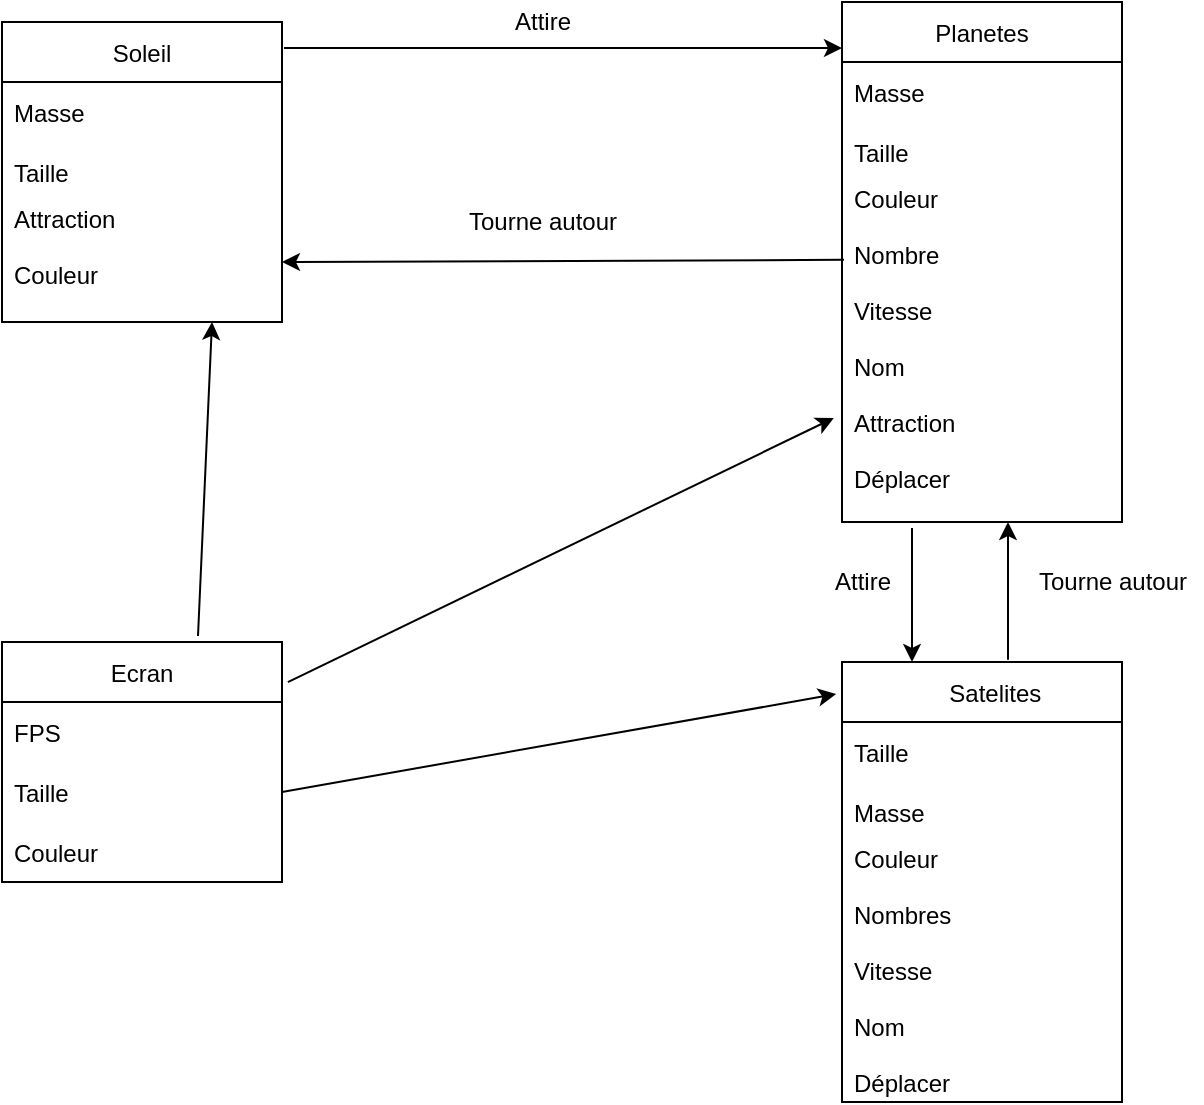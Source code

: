 <mxfile version="15.8.4" type="device"><diagram id="C5RBs43oDa-KdzZeNtuy" name="Page-1"><mxGraphModel dx="1102" dy="600" grid="1" gridSize="10" guides="1" tooltips="1" connect="1" arrows="1" fold="1" page="1" pageScale="1" pageWidth="827" pageHeight="1169" math="0" shadow="0"><root><mxCell id="WIyWlLk6GJQsqaUBKTNV-0"/><mxCell id="WIyWlLk6GJQsqaUBKTNV-1" parent="WIyWlLk6GJQsqaUBKTNV-0"/><mxCell id="8EzKJvdKp2YsNs4c8Ioc-4" value="Soleil" style="swimlane;fontStyle=0;childLayout=stackLayout;horizontal=1;startSize=30;horizontalStack=0;resizeParent=1;resizeParentMax=0;resizeLast=0;collapsible=1;marginBottom=0;" vertex="1" parent="WIyWlLk6GJQsqaUBKTNV-1"><mxGeometry x="130" y="180" width="140" height="150" as="geometry"/></mxCell><mxCell id="8EzKJvdKp2YsNs4c8Ioc-5" value="Masse" style="text;strokeColor=none;fillColor=none;align=left;verticalAlign=middle;spacingLeft=4;spacingRight=4;overflow=hidden;points=[[0,0.5],[1,0.5]];portConstraint=eastwest;rotatable=0;" vertex="1" parent="8EzKJvdKp2YsNs4c8Ioc-4"><mxGeometry y="30" width="140" height="30" as="geometry"/></mxCell><mxCell id="8EzKJvdKp2YsNs4c8Ioc-6" value="Taille" style="text;strokeColor=none;fillColor=none;align=left;verticalAlign=middle;spacingLeft=4;spacingRight=4;overflow=hidden;points=[[0,0.5],[1,0.5]];portConstraint=eastwest;rotatable=0;" vertex="1" parent="8EzKJvdKp2YsNs4c8Ioc-4"><mxGeometry y="60" width="140" height="30" as="geometry"/></mxCell><mxCell id="8EzKJvdKp2YsNs4c8Ioc-7" value="Attraction&#xA;&#xA;Couleur &#xA;&#xA;" style="text;strokeColor=none;fillColor=none;align=left;verticalAlign=middle;spacingLeft=4;spacingRight=4;overflow=hidden;points=[[0,0.5],[1,0.5]];portConstraint=eastwest;rotatable=0;" vertex="1" parent="8EzKJvdKp2YsNs4c8Ioc-4"><mxGeometry y="90" width="140" height="60" as="geometry"/></mxCell><mxCell id="8EzKJvdKp2YsNs4c8Ioc-11" value="Planetes" style="swimlane;fontStyle=0;childLayout=stackLayout;horizontal=1;startSize=30;horizontalStack=0;resizeParent=1;resizeParentMax=0;resizeLast=0;collapsible=1;marginBottom=0;" vertex="1" parent="WIyWlLk6GJQsqaUBKTNV-1"><mxGeometry x="550" y="170" width="140" height="260" as="geometry"/></mxCell><mxCell id="8EzKJvdKp2YsNs4c8Ioc-21" value="Masse" style="text;strokeColor=none;fillColor=none;align=left;verticalAlign=middle;spacingLeft=4;spacingRight=4;overflow=hidden;points=[[0,0.5],[1,0.5]];portConstraint=eastwest;rotatable=0;" vertex="1" parent="8EzKJvdKp2YsNs4c8Ioc-11"><mxGeometry y="30" width="140" height="30" as="geometry"/></mxCell><mxCell id="8EzKJvdKp2YsNs4c8Ioc-13" value="Taille" style="text;strokeColor=none;fillColor=none;align=left;verticalAlign=middle;spacingLeft=4;spacingRight=4;overflow=hidden;points=[[0,0.5],[1,0.5]];portConstraint=eastwest;rotatable=0;" vertex="1" parent="8EzKJvdKp2YsNs4c8Ioc-11"><mxGeometry y="60" width="140" height="30" as="geometry"/></mxCell><mxCell id="8EzKJvdKp2YsNs4c8Ioc-14" value="Couleur&#xA;&#xA;Nombre&#xA;&#xA;Vitesse&#xA;&#xA;Nom&#xA;&#xA;Attraction&#xA;&#xA;Déplacer&#xA;" style="text;strokeColor=none;fillColor=none;align=left;verticalAlign=middle;spacingLeft=4;spacingRight=4;overflow=hidden;points=[[0,0.5],[1,0.5]];portConstraint=eastwest;rotatable=0;" vertex="1" parent="8EzKJvdKp2YsNs4c8Ioc-11"><mxGeometry y="90" width="140" height="170" as="geometry"/></mxCell><mxCell id="8EzKJvdKp2YsNs4c8Ioc-15" value="Ecran" style="swimlane;fontStyle=0;childLayout=stackLayout;horizontal=1;startSize=30;horizontalStack=0;resizeParent=1;resizeParentMax=0;resizeLast=0;collapsible=1;marginBottom=0;" vertex="1" parent="WIyWlLk6GJQsqaUBKTNV-1"><mxGeometry x="130" y="490" width="140" height="120" as="geometry"/></mxCell><mxCell id="8EzKJvdKp2YsNs4c8Ioc-16" value="FPS" style="text;strokeColor=none;fillColor=none;align=left;verticalAlign=middle;spacingLeft=4;spacingRight=4;overflow=hidden;points=[[0,0.5],[1,0.5]];portConstraint=eastwest;rotatable=0;" vertex="1" parent="8EzKJvdKp2YsNs4c8Ioc-15"><mxGeometry y="30" width="140" height="30" as="geometry"/></mxCell><mxCell id="8EzKJvdKp2YsNs4c8Ioc-17" value="Taille" style="text;strokeColor=none;fillColor=none;align=left;verticalAlign=middle;spacingLeft=4;spacingRight=4;overflow=hidden;points=[[0,0.5],[1,0.5]];portConstraint=eastwest;rotatable=0;" vertex="1" parent="8EzKJvdKp2YsNs4c8Ioc-15"><mxGeometry y="60" width="140" height="30" as="geometry"/></mxCell><mxCell id="8EzKJvdKp2YsNs4c8Ioc-18" value="Couleur" style="text;strokeColor=none;fillColor=none;align=left;verticalAlign=middle;spacingLeft=4;spacingRight=4;overflow=hidden;points=[[0,0.5],[1,0.5]];portConstraint=eastwest;rotatable=0;" vertex="1" parent="8EzKJvdKp2YsNs4c8Ioc-15"><mxGeometry y="90" width="140" height="30" as="geometry"/></mxCell><mxCell id="8EzKJvdKp2YsNs4c8Ioc-22" value="" style="endArrow=classic;html=1;rounded=0;exitX=1.007;exitY=0.087;exitDx=0;exitDy=0;exitPerimeter=0;edgeStyle=orthogonalEdgeStyle;" edge="1" parent="WIyWlLk6GJQsqaUBKTNV-1" source="8EzKJvdKp2YsNs4c8Ioc-4"><mxGeometry width="50" height="50" relative="1" as="geometry"><mxPoint x="390" y="390" as="sourcePoint"/><mxPoint x="550" y="193" as="targetPoint"/></mxGeometry></mxCell><mxCell id="8EzKJvdKp2YsNs4c8Ioc-23" value="    Satelites" style="swimlane;fontStyle=0;childLayout=stackLayout;horizontal=1;startSize=30;horizontalStack=0;resizeParent=1;resizeParentMax=0;resizeLast=0;collapsible=1;marginBottom=0;" vertex="1" parent="WIyWlLk6GJQsqaUBKTNV-1"><mxGeometry x="550" y="500" width="140" height="220" as="geometry"/></mxCell><mxCell id="8EzKJvdKp2YsNs4c8Ioc-24" value="Taille" style="text;strokeColor=none;fillColor=none;align=left;verticalAlign=middle;spacingLeft=4;spacingRight=4;overflow=hidden;points=[[0,0.5],[1,0.5]];portConstraint=eastwest;rotatable=0;" vertex="1" parent="8EzKJvdKp2YsNs4c8Ioc-23"><mxGeometry y="30" width="140" height="30" as="geometry"/></mxCell><mxCell id="8EzKJvdKp2YsNs4c8Ioc-25" value="Masse" style="text;strokeColor=none;fillColor=none;align=left;verticalAlign=middle;spacingLeft=4;spacingRight=4;overflow=hidden;points=[[0,0.5],[1,0.5]];portConstraint=eastwest;rotatable=0;" vertex="1" parent="8EzKJvdKp2YsNs4c8Ioc-23"><mxGeometry y="60" width="140" height="30" as="geometry"/></mxCell><mxCell id="8EzKJvdKp2YsNs4c8Ioc-26" value="Couleur&#xA;&#xA;Nombres&#xA;&#xA;Vitesse&#xA;&#xA;Nom&#xA;&#xA;Déplacer&#xA;&#xA;" style="text;strokeColor=none;fillColor=none;align=left;verticalAlign=middle;spacingLeft=4;spacingRight=4;overflow=hidden;points=[[0,0.5],[1,0.5]];portConstraint=eastwest;rotatable=0;" vertex="1" parent="8EzKJvdKp2YsNs4c8Ioc-23"><mxGeometry y="90" width="140" height="130" as="geometry"/></mxCell><mxCell id="8EzKJvdKp2YsNs4c8Ioc-31" value="" style="endArrow=classic;html=1;rounded=0;entryX=0.25;entryY=0;entryDx=0;entryDy=0;exitX=0.25;exitY=1.018;exitDx=0;exitDy=0;exitPerimeter=0;" edge="1" parent="WIyWlLk6GJQsqaUBKTNV-1" source="8EzKJvdKp2YsNs4c8Ioc-14" target="8EzKJvdKp2YsNs4c8Ioc-23"><mxGeometry width="50" height="50" relative="1" as="geometry"><mxPoint x="390" y="450" as="sourcePoint"/><mxPoint x="440" y="400" as="targetPoint"/></mxGeometry></mxCell><mxCell id="8EzKJvdKp2YsNs4c8Ioc-36" value="Attire" style="text;html=1;align=center;verticalAlign=middle;resizable=0;points=[];autosize=1;strokeColor=none;fillColor=none;" vertex="1" parent="WIyWlLk6GJQsqaUBKTNV-1"><mxGeometry x="380" y="170" width="40" height="20" as="geometry"/></mxCell><mxCell id="8EzKJvdKp2YsNs4c8Ioc-37" value="Attire" style="text;html=1;align=center;verticalAlign=middle;resizable=0;points=[];autosize=1;strokeColor=none;fillColor=none;" vertex="1" parent="WIyWlLk6GJQsqaUBKTNV-1"><mxGeometry x="540" y="450" width="40" height="20" as="geometry"/></mxCell><mxCell id="8EzKJvdKp2YsNs4c8Ioc-38" value="Tourne autour" style="text;html=1;align=center;verticalAlign=middle;resizable=0;points=[];autosize=1;strokeColor=none;fillColor=none;" vertex="1" parent="WIyWlLk6GJQsqaUBKTNV-1"><mxGeometry x="355" y="270" width="90" height="20" as="geometry"/></mxCell><mxCell id="8EzKJvdKp2YsNs4c8Ioc-41" value="" style="endArrow=classic;html=1;rounded=0;entryX=1;entryY=0.5;entryDx=0;entryDy=0;exitX=0.007;exitY=0.229;exitDx=0;exitDy=0;exitPerimeter=0;" edge="1" parent="WIyWlLk6GJQsqaUBKTNV-1" source="8EzKJvdKp2YsNs4c8Ioc-14" target="8EzKJvdKp2YsNs4c8Ioc-7"><mxGeometry width="50" height="50" relative="1" as="geometry"><mxPoint x="390" y="450" as="sourcePoint"/><mxPoint x="440" y="400" as="targetPoint"/></mxGeometry></mxCell><mxCell id="8EzKJvdKp2YsNs4c8Ioc-42" value="" style="endArrow=classic;html=1;rounded=0;exitX=0.593;exitY=-0.005;exitDx=0;exitDy=0;exitPerimeter=0;" edge="1" parent="WIyWlLk6GJQsqaUBKTNV-1" source="8EzKJvdKp2YsNs4c8Ioc-23"><mxGeometry width="50" height="50" relative="1" as="geometry"><mxPoint x="390" y="450" as="sourcePoint"/><mxPoint x="633" y="430" as="targetPoint"/></mxGeometry></mxCell><mxCell id="8EzKJvdKp2YsNs4c8Ioc-43" value="Tourne autour" style="text;html=1;align=center;verticalAlign=middle;resizable=0;points=[];autosize=1;strokeColor=none;fillColor=none;" vertex="1" parent="WIyWlLk6GJQsqaUBKTNV-1"><mxGeometry x="640" y="450" width="90" height="20" as="geometry"/></mxCell><mxCell id="8EzKJvdKp2YsNs4c8Ioc-44" value="" style="endArrow=classic;html=1;rounded=0;entryX=-0.029;entryY=0.694;entryDx=0;entryDy=0;entryPerimeter=0;exitX=1.021;exitY=0.167;exitDx=0;exitDy=0;exitPerimeter=0;" edge="1" parent="WIyWlLk6GJQsqaUBKTNV-1" source="8EzKJvdKp2YsNs4c8Ioc-15" target="8EzKJvdKp2YsNs4c8Ioc-14"><mxGeometry width="50" height="50" relative="1" as="geometry"><mxPoint x="390" y="450" as="sourcePoint"/><mxPoint x="440" y="400" as="targetPoint"/></mxGeometry></mxCell><mxCell id="8EzKJvdKp2YsNs4c8Ioc-45" value="" style="endArrow=classic;html=1;rounded=0;entryX=0.75;entryY=1;entryDx=0;entryDy=0;exitX=0.7;exitY=-0.025;exitDx=0;exitDy=0;exitPerimeter=0;" edge="1" parent="WIyWlLk6GJQsqaUBKTNV-1" source="8EzKJvdKp2YsNs4c8Ioc-15" target="8EzKJvdKp2YsNs4c8Ioc-4"><mxGeometry width="50" height="50" relative="1" as="geometry"><mxPoint x="282.94" y="520.04" as="sourcePoint"/><mxPoint x="555.94" y="387.98" as="targetPoint"/></mxGeometry></mxCell><mxCell id="8EzKJvdKp2YsNs4c8Ioc-46" value="" style="endArrow=classic;html=1;rounded=0;entryX=-0.021;entryY=0.073;entryDx=0;entryDy=0;exitX=1;exitY=0.5;exitDx=0;exitDy=0;entryPerimeter=0;" edge="1" parent="WIyWlLk6GJQsqaUBKTNV-1" source="8EzKJvdKp2YsNs4c8Ioc-17" target="8EzKJvdKp2YsNs4c8Ioc-23"><mxGeometry width="50" height="50" relative="1" as="geometry"><mxPoint x="238" y="497" as="sourcePoint"/><mxPoint x="245" y="340" as="targetPoint"/></mxGeometry></mxCell></root></mxGraphModel></diagram></mxfile>